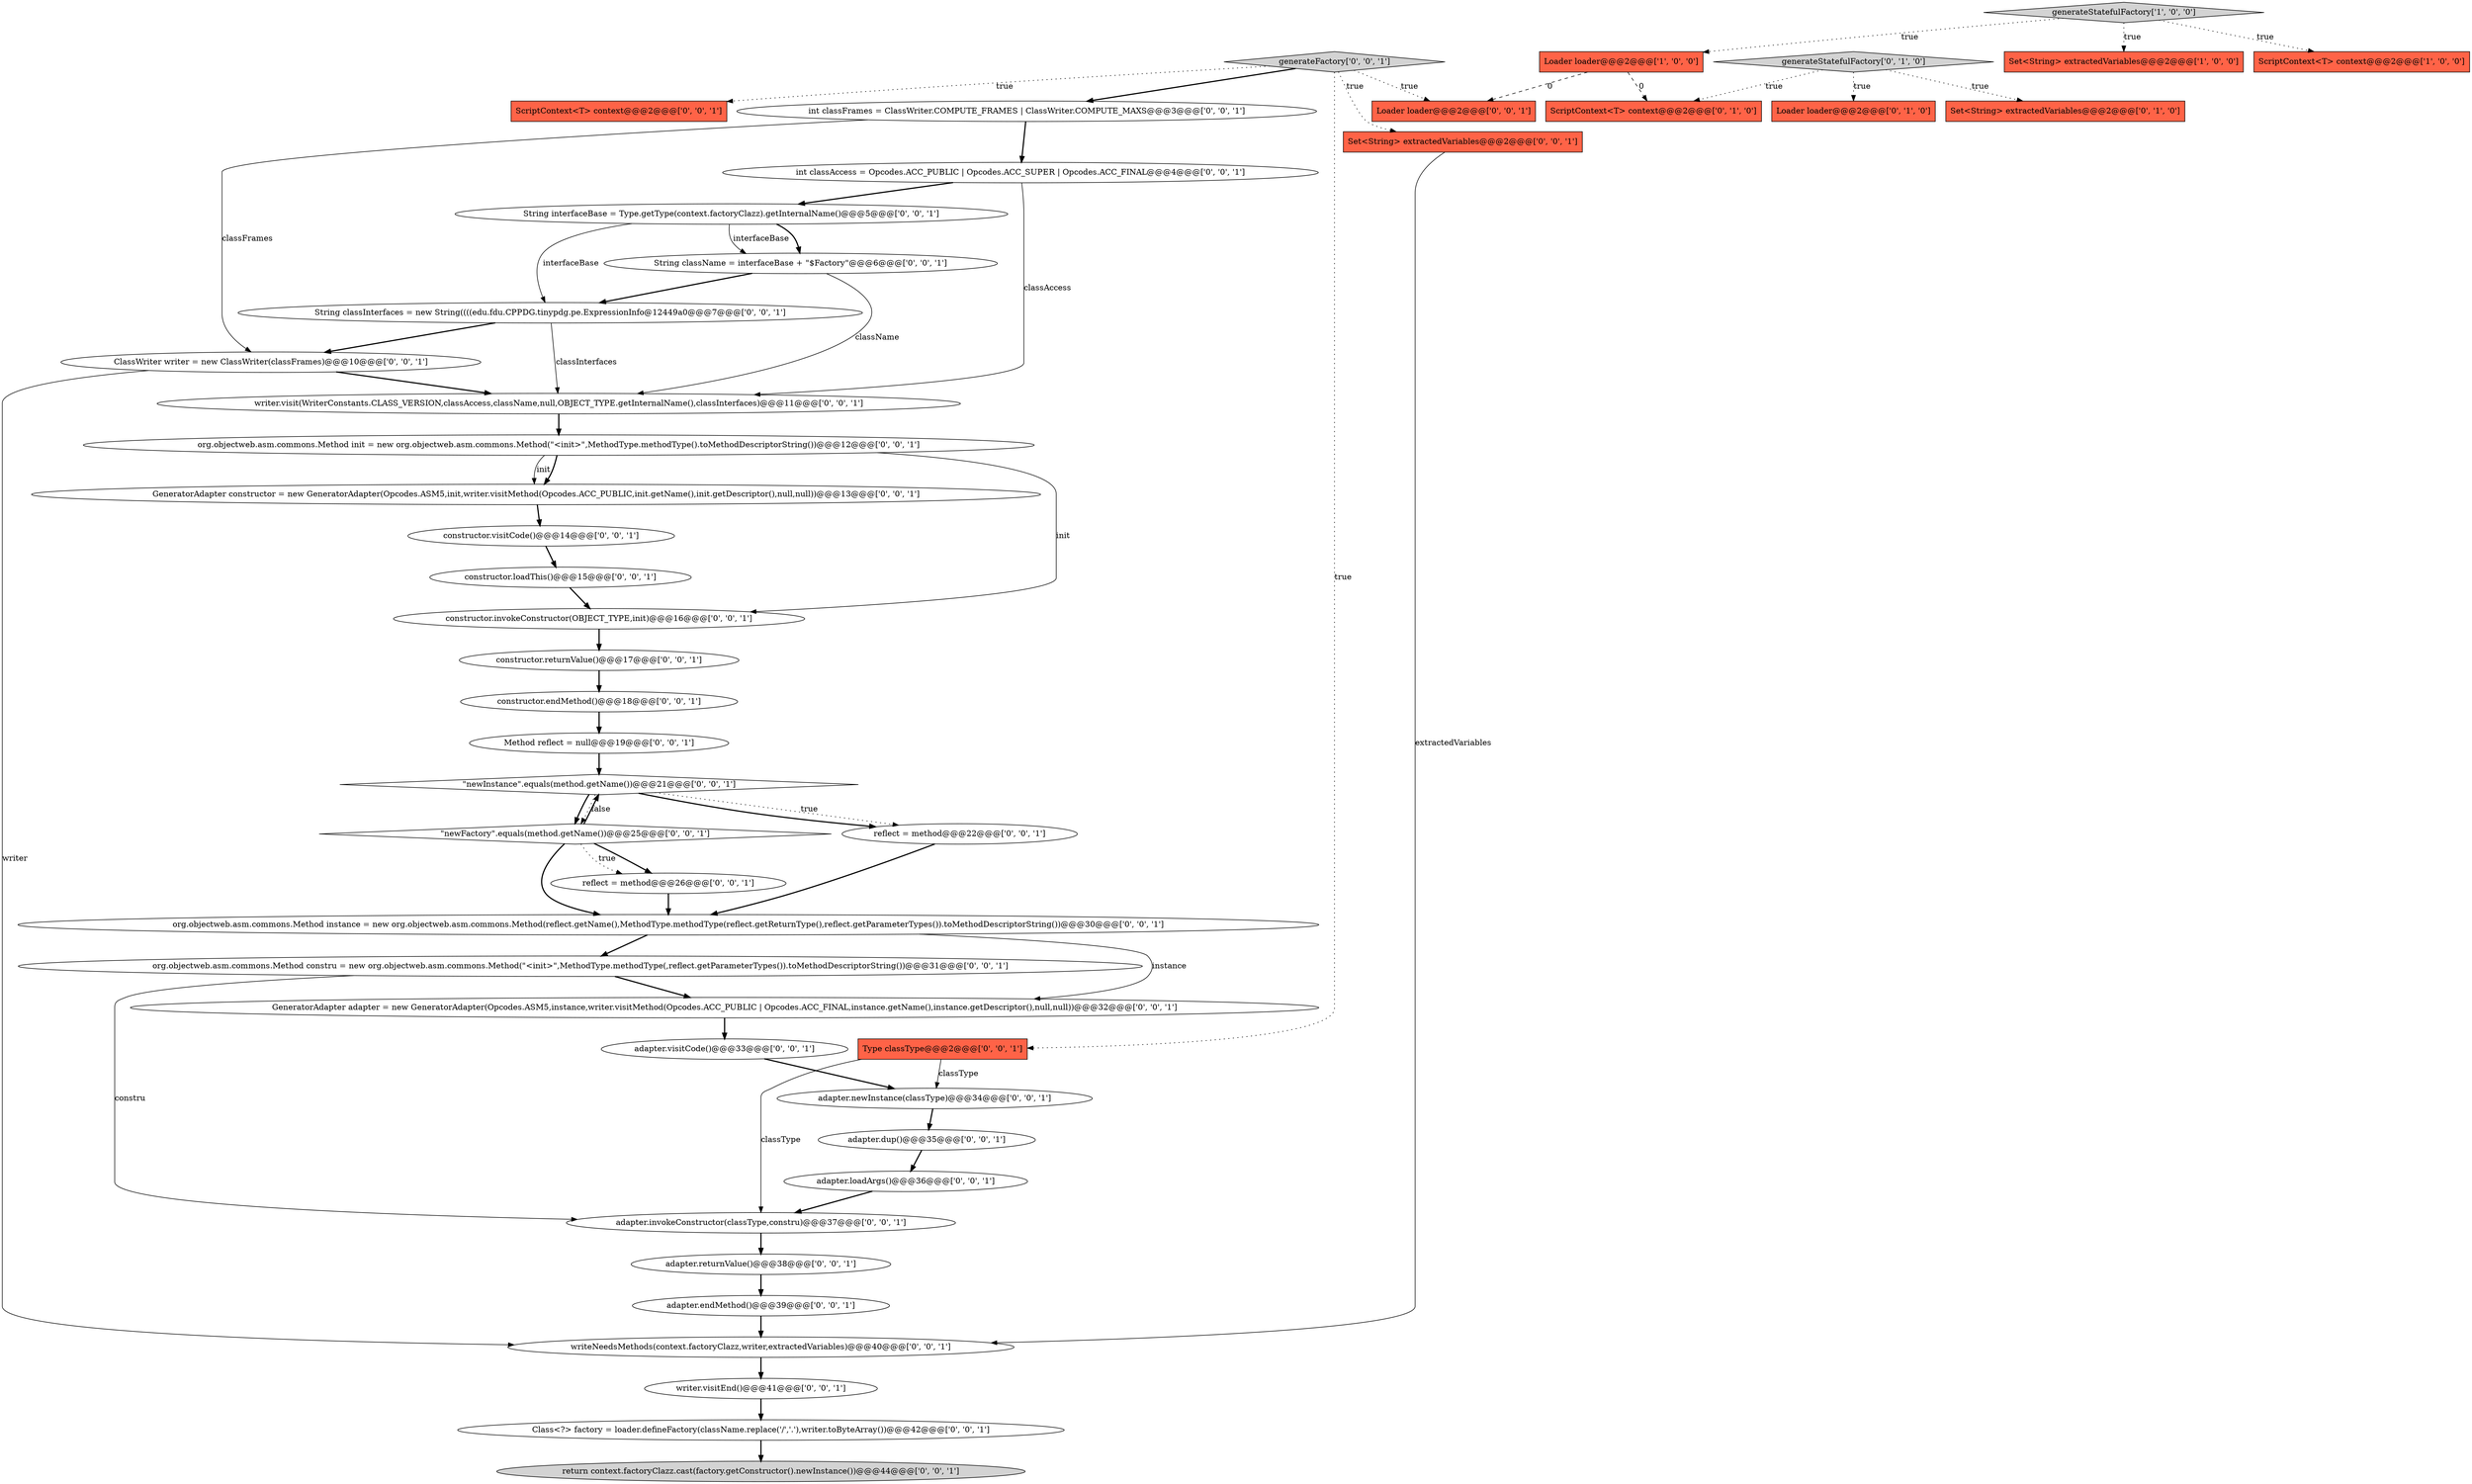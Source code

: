 digraph {
42 [style = filled, label = "reflect = method@@@22@@@['0', '0', '1']", fillcolor = white, shape = ellipse image = "AAA0AAABBB3BBB"];
8 [style = filled, label = "constructor.invokeConstructor(OBJECT_TYPE,init)@@@16@@@['0', '0', '1']", fillcolor = white, shape = ellipse image = "AAA0AAABBB3BBB"];
10 [style = filled, label = "ScriptContext<T> context@@@2@@@['0', '0', '1']", fillcolor = tomato, shape = box image = "AAA0AAABBB3BBB"];
16 [style = filled, label = "int classFrames = ClassWriter.COMPUTE_FRAMES | ClassWriter.COMPUTE_MAXS@@@3@@@['0', '0', '1']", fillcolor = white, shape = ellipse image = "AAA0AAABBB3BBB"];
14 [style = filled, label = "org.objectweb.asm.commons.Method instance = new org.objectweb.asm.commons.Method(reflect.getName(),MethodType.methodType(reflect.getReturnType(),reflect.getParameterTypes()).toMethodDescriptorString())@@@30@@@['0', '0', '1']", fillcolor = white, shape = ellipse image = "AAA0AAABBB3BBB"];
43 [style = filled, label = "adapter.visitCode()@@@33@@@['0', '0', '1']", fillcolor = white, shape = ellipse image = "AAA0AAABBB3BBB"];
45 [style = filled, label = "int classAccess = Opcodes.ACC_PUBLIC | Opcodes.ACC_SUPER | Opcodes.ACC_FINAL@@@4@@@['0', '0', '1']", fillcolor = white, shape = ellipse image = "AAA0AAABBB3BBB"];
13 [style = filled, label = "adapter.dup()@@@35@@@['0', '0', '1']", fillcolor = white, shape = ellipse image = "AAA0AAABBB3BBB"];
31 [style = filled, label = "Method reflect = null@@@19@@@['0', '0', '1']", fillcolor = white, shape = ellipse image = "AAA0AAABBB3BBB"];
34 [style = filled, label = "constructor.visitCode()@@@14@@@['0', '0', '1']", fillcolor = white, shape = ellipse image = "AAA0AAABBB3BBB"];
15 [style = filled, label = "\"newFactory\".equals(method.getName())@@@25@@@['0', '0', '1']", fillcolor = white, shape = diamond image = "AAA0AAABBB3BBB"];
21 [style = filled, label = "org.objectweb.asm.commons.Method init = new org.objectweb.asm.commons.Method(\"<init>\",MethodType.methodType().toMethodDescriptorString())@@@12@@@['0', '0', '1']", fillcolor = white, shape = ellipse image = "AAA0AAABBB3BBB"];
33 [style = filled, label = "String className = interfaceBase + \"$Factory\"@@@6@@@['0', '0', '1']", fillcolor = white, shape = ellipse image = "AAA0AAABBB3BBB"];
3 [style = filled, label = "Loader loader@@@2@@@['1', '0', '0']", fillcolor = tomato, shape = box image = "AAA1AAABBB1BBB"];
35 [style = filled, label = "String classInterfaces = new String((((edu.fdu.CPPDG.tinypdg.pe.ExpressionInfo@12449a0@@@7@@@['0', '0', '1']", fillcolor = white, shape = ellipse image = "AAA0AAABBB3BBB"];
41 [style = filled, label = "GeneratorAdapter adapter = new GeneratorAdapter(Opcodes.ASM5,instance,writer.visitMethod(Opcodes.ACC_PUBLIC | Opcodes.ACC_FINAL,instance.getName(),instance.getDescriptor(),null,null))@@@32@@@['0', '0', '1']", fillcolor = white, shape = ellipse image = "AAA0AAABBB3BBB"];
40 [style = filled, label = "constructor.loadThis()@@@15@@@['0', '0', '1']", fillcolor = white, shape = ellipse image = "AAA0AAABBB3BBB"];
25 [style = filled, label = "constructor.returnValue()@@@17@@@['0', '0', '1']", fillcolor = white, shape = ellipse image = "AAA0AAABBB3BBB"];
19 [style = filled, label = "adapter.endMethod()@@@39@@@['0', '0', '1']", fillcolor = white, shape = ellipse image = "AAA0AAABBB3BBB"];
26 [style = filled, label = "generateFactory['0', '0', '1']", fillcolor = lightgray, shape = diamond image = "AAA0AAABBB3BBB"];
44 [style = filled, label = "return context.factoryClazz.cast(factory.getConstructor().newInstance())@@@44@@@['0', '0', '1']", fillcolor = lightgray, shape = ellipse image = "AAA0AAABBB3BBB"];
9 [style = filled, label = "Class<?> factory = loader.defineFactory(className.replace('/','.'),writer.toByteArray())@@@42@@@['0', '0', '1']", fillcolor = white, shape = ellipse image = "AAA0AAABBB3BBB"];
1 [style = filled, label = "generateStatefulFactory['1', '0', '0']", fillcolor = lightgray, shape = diamond image = "AAA0AAABBB1BBB"];
5 [style = filled, label = "Set<String> extractedVariables@@@2@@@['0', '1', '0']", fillcolor = tomato, shape = box image = "AAA0AAABBB2BBB"];
11 [style = filled, label = "org.objectweb.asm.commons.Method constru = new org.objectweb.asm.commons.Method(\"<init>\",MethodType.methodType(,reflect.getParameterTypes()).toMethodDescriptorString())@@@31@@@['0', '0', '1']", fillcolor = white, shape = ellipse image = "AAA0AAABBB3BBB"];
20 [style = filled, label = "Type classType@@@2@@@['0', '0', '1']", fillcolor = tomato, shape = box image = "AAA0AAABBB3BBB"];
27 [style = filled, label = "adapter.invokeConstructor(classType,constru)@@@37@@@['0', '0', '1']", fillcolor = white, shape = ellipse image = "AAA0AAABBB3BBB"];
23 [style = filled, label = "writer.visitEnd()@@@41@@@['0', '0', '1']", fillcolor = white, shape = ellipse image = "AAA0AAABBB3BBB"];
29 [style = filled, label = "writer.visit(WriterConstants.CLASS_VERSION,classAccess,className,null,OBJECT_TYPE.getInternalName(),classInterfaces)@@@11@@@['0', '0', '1']", fillcolor = white, shape = ellipse image = "AAA0AAABBB3BBB"];
6 [style = filled, label = "ScriptContext<T> context@@@2@@@['0', '1', '0']", fillcolor = tomato, shape = box image = "AAA1AAABBB2BBB"];
28 [style = filled, label = "String interfaceBase = Type.getType(context.factoryClazz).getInternalName()@@@5@@@['0', '0', '1']", fillcolor = white, shape = ellipse image = "AAA0AAABBB3BBB"];
2 [style = filled, label = "Set<String> extractedVariables@@@2@@@['1', '0', '0']", fillcolor = tomato, shape = box image = "AAA0AAABBB1BBB"];
22 [style = filled, label = "adapter.returnValue()@@@38@@@['0', '0', '1']", fillcolor = white, shape = ellipse image = "AAA0AAABBB3BBB"];
30 [style = filled, label = "writeNeedsMethods(context.factoryClazz,writer,extractedVariables)@@@40@@@['0', '0', '1']", fillcolor = white, shape = ellipse image = "AAA0AAABBB3BBB"];
17 [style = filled, label = "Set<String> extractedVariables@@@2@@@['0', '0', '1']", fillcolor = tomato, shape = box image = "AAA0AAABBB3BBB"];
36 [style = filled, label = "adapter.loadArgs()@@@36@@@['0', '0', '1']", fillcolor = white, shape = ellipse image = "AAA0AAABBB3BBB"];
0 [style = filled, label = "ScriptContext<T> context@@@2@@@['1', '0', '0']", fillcolor = tomato, shape = box image = "AAA0AAABBB1BBB"];
7 [style = filled, label = "generateStatefulFactory['0', '1', '0']", fillcolor = lightgray, shape = diamond image = "AAA0AAABBB2BBB"];
32 [style = filled, label = "reflect = method@@@26@@@['0', '0', '1']", fillcolor = white, shape = ellipse image = "AAA0AAABBB3BBB"];
37 [style = filled, label = "ClassWriter writer = new ClassWriter(classFrames)@@@10@@@['0', '0', '1']", fillcolor = white, shape = ellipse image = "AAA0AAABBB3BBB"];
39 [style = filled, label = "adapter.newInstance(classType)@@@34@@@['0', '0', '1']", fillcolor = white, shape = ellipse image = "AAA0AAABBB3BBB"];
12 [style = filled, label = "\"newInstance\".equals(method.getName())@@@21@@@['0', '0', '1']", fillcolor = white, shape = diamond image = "AAA0AAABBB3BBB"];
24 [style = filled, label = "GeneratorAdapter constructor = new GeneratorAdapter(Opcodes.ASM5,init,writer.visitMethod(Opcodes.ACC_PUBLIC,init.getName(),init.getDescriptor(),null,null))@@@13@@@['0', '0', '1']", fillcolor = white, shape = ellipse image = "AAA0AAABBB3BBB"];
38 [style = filled, label = "Loader loader@@@2@@@['0', '0', '1']", fillcolor = tomato, shape = box image = "AAA0AAABBB3BBB"];
4 [style = filled, label = "Loader loader@@@2@@@['0', '1', '0']", fillcolor = tomato, shape = box image = "AAA0AAABBB2BBB"];
18 [style = filled, label = "constructor.endMethod()@@@18@@@['0', '0', '1']", fillcolor = white, shape = ellipse image = "AAA0AAABBB3BBB"];
33->29 [style = solid, label="className"];
18->31 [style = bold, label=""];
7->6 [style = dotted, label="true"];
33->35 [style = bold, label=""];
3->6 [style = dashed, label="0"];
28->35 [style = solid, label="interfaceBase"];
34->40 [style = bold, label=""];
15->14 [style = bold, label=""];
21->24 [style = solid, label="init"];
22->19 [style = bold, label=""];
16->45 [style = bold, label=""];
39->13 [style = bold, label=""];
3->38 [style = dashed, label="0"];
12->15 [style = dotted, label="false"];
12->15 [style = bold, label=""];
21->8 [style = solid, label="init"];
25->18 [style = bold, label=""];
20->39 [style = solid, label="classType"];
37->29 [style = bold, label=""];
30->23 [style = bold, label=""];
12->42 [style = dotted, label="true"];
17->30 [style = solid, label="extractedVariables"];
26->20 [style = dotted, label="true"];
24->34 [style = bold, label=""];
32->14 [style = bold, label=""];
21->24 [style = bold, label=""];
35->29 [style = solid, label="classInterfaces"];
12->42 [style = bold, label=""];
45->28 [style = bold, label=""];
20->27 [style = solid, label="classType"];
27->22 [style = bold, label=""];
31->12 [style = bold, label=""];
29->21 [style = bold, label=""];
15->32 [style = dotted, label="true"];
42->14 [style = bold, label=""];
7->5 [style = dotted, label="true"];
45->29 [style = solid, label="classAccess"];
1->3 [style = dotted, label="true"];
14->41 [style = solid, label="instance"];
11->41 [style = bold, label=""];
26->16 [style = bold, label=""];
26->38 [style = dotted, label="true"];
28->33 [style = bold, label=""];
36->27 [style = bold, label=""];
35->37 [style = bold, label=""];
26->10 [style = dotted, label="true"];
26->17 [style = dotted, label="true"];
13->36 [style = bold, label=""];
9->44 [style = bold, label=""];
7->4 [style = dotted, label="true"];
28->33 [style = solid, label="interfaceBase"];
11->27 [style = solid, label="constru"];
15->12 [style = bold, label=""];
16->37 [style = solid, label="classFrames"];
1->0 [style = dotted, label="true"];
1->2 [style = dotted, label="true"];
15->32 [style = bold, label=""];
43->39 [style = bold, label=""];
14->11 [style = bold, label=""];
8->25 [style = bold, label=""];
41->43 [style = bold, label=""];
23->9 [style = bold, label=""];
37->30 [style = solid, label="writer"];
40->8 [style = bold, label=""];
19->30 [style = bold, label=""];
}
